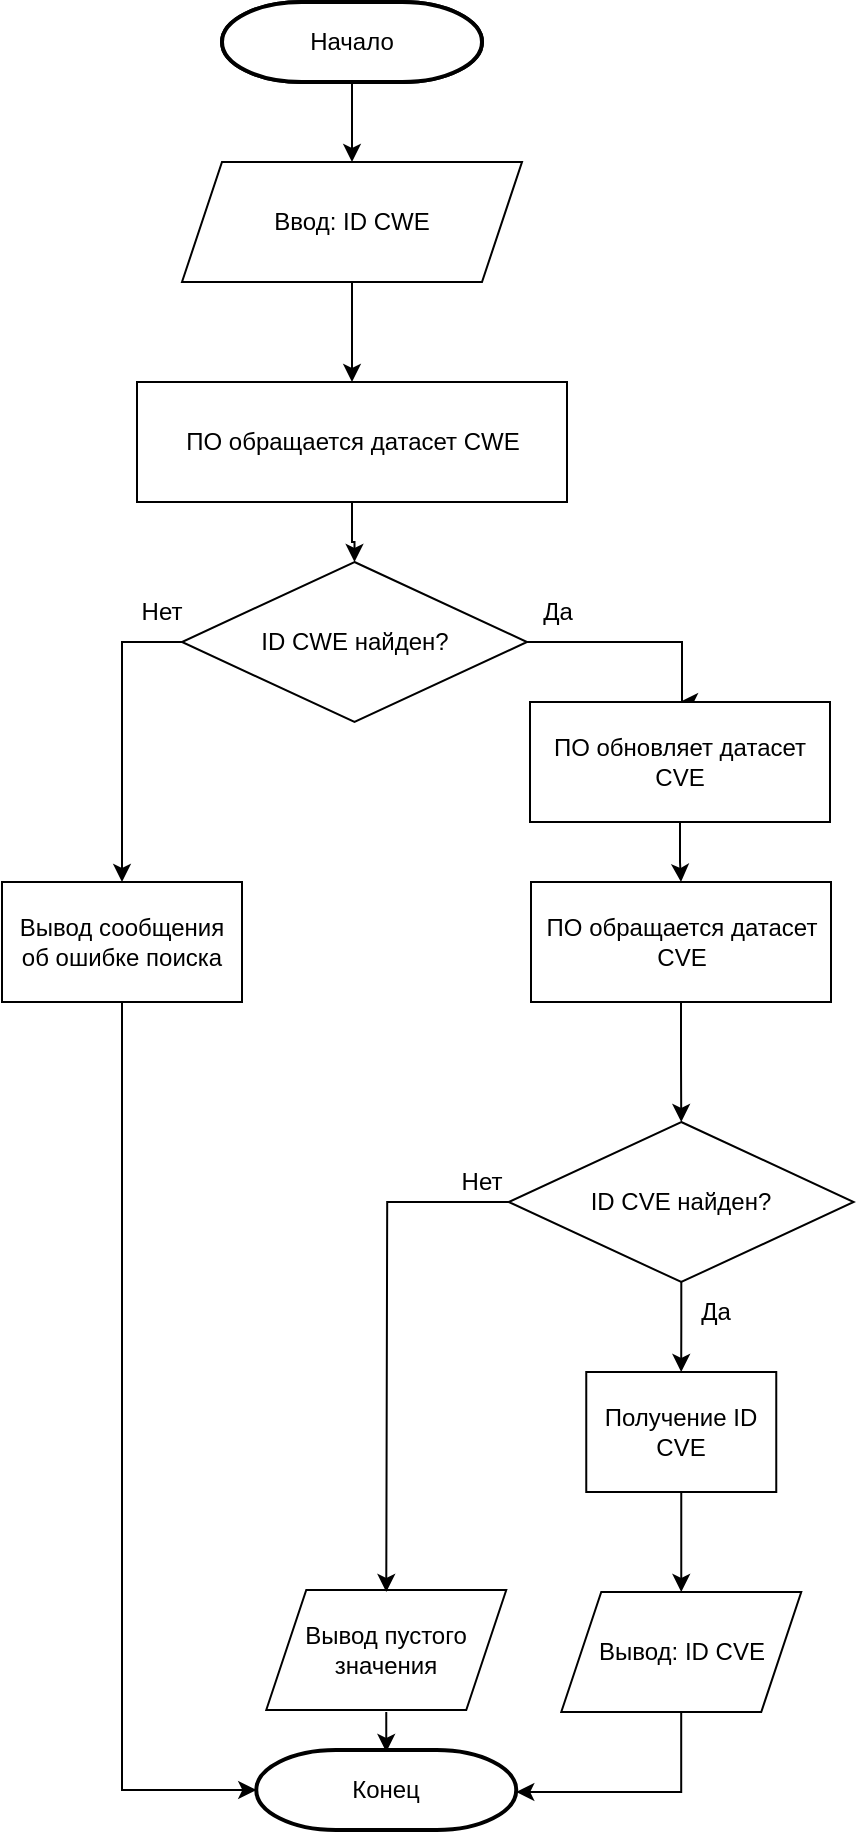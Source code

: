 <mxfile version="25.0.3">
  <diagram name="Страница — 1" id="FZuVYSKQKKseB5JXQPXO">
    <mxGraphModel dx="1290" dy="567" grid="1" gridSize="10" guides="1" tooltips="1" connect="1" arrows="1" fold="1" page="1" pageScale="1" pageWidth="827" pageHeight="1169" math="0" shadow="0">
      <root>
        <mxCell id="0" />
        <mxCell id="1" parent="0" />
        <mxCell id="6BPBLCMizLLzq73NnSz2-1" value="Начало" style="strokeWidth=2;html=1;shape=mxgraph.flowchart.terminator;whiteSpace=wrap;" parent="1" vertex="1">
          <mxGeometry x="360" y="40" width="130" height="40" as="geometry" />
        </mxCell>
        <mxCell id="rngy8vZI5L_hg_P6Utqn-1" value="" style="edgeStyle=orthogonalEdgeStyle;rounded=0;orthogonalLoop=1;jettySize=auto;html=1;" parent="1" source="rngy8vZI5L_hg_P6Utqn-2" target="rngy8vZI5L_hg_P6Utqn-5" edge="1">
          <mxGeometry relative="1" as="geometry" />
        </mxCell>
        <mxCell id="rngy8vZI5L_hg_P6Utqn-2" value="Начало" style="strokeWidth=2;html=1;shape=mxgraph.flowchart.terminator;whiteSpace=wrap;" parent="1" vertex="1">
          <mxGeometry x="360" y="40" width="130" height="40" as="geometry" />
        </mxCell>
        <mxCell id="rngy8vZI5L_hg_P6Utqn-3" value="Конец" style="strokeWidth=2;html=1;shape=mxgraph.flowchart.terminator;whiteSpace=wrap;" parent="1" vertex="1">
          <mxGeometry x="377.13" y="914" width="130" height="40" as="geometry" />
        </mxCell>
        <mxCell id="rngy8vZI5L_hg_P6Utqn-4" value="" style="edgeStyle=orthogonalEdgeStyle;rounded=0;orthogonalLoop=1;jettySize=auto;html=1;" parent="1" source="rngy8vZI5L_hg_P6Utqn-5" target="rngy8vZI5L_hg_P6Utqn-9" edge="1">
          <mxGeometry relative="1" as="geometry" />
        </mxCell>
        <mxCell id="rngy8vZI5L_hg_P6Utqn-5" value="Ввод: ID CWE" style="shape=parallelogram;perimeter=parallelogramPerimeter;whiteSpace=wrap;html=1;fixedSize=1;" parent="1" vertex="1">
          <mxGeometry x="340" y="120" width="170" height="60" as="geometry" />
        </mxCell>
        <mxCell id="rngy8vZI5L_hg_P6Utqn-6" value="" style="edgeStyle=orthogonalEdgeStyle;rounded=0;orthogonalLoop=1;jettySize=auto;html=1;" parent="1" edge="1">
          <mxGeometry relative="1" as="geometry">
            <mxPoint x="442.13" y="895" as="sourcePoint" />
            <mxPoint x="442.13" y="915" as="targetPoint" />
          </mxGeometry>
        </mxCell>
        <mxCell id="rngy8vZI5L_hg_P6Utqn-7" value="Вывод пустого значения" style="shape=parallelogram;perimeter=parallelogramPerimeter;whiteSpace=wrap;html=1;fixedSize=1;" parent="1" vertex="1">
          <mxGeometry x="382.13" y="834" width="120" height="60" as="geometry" />
        </mxCell>
        <mxCell id="rngy8vZI5L_hg_P6Utqn-8" value="" style="edgeStyle=orthogonalEdgeStyle;rounded=0;orthogonalLoop=1;jettySize=auto;html=1;" parent="1" source="rngy8vZI5L_hg_P6Utqn-9" target="rngy8vZI5L_hg_P6Utqn-11" edge="1">
          <mxGeometry relative="1" as="geometry" />
        </mxCell>
        <mxCell id="rngy8vZI5L_hg_P6Utqn-9" value="ПО обращается датасет CWE" style="rounded=0;whiteSpace=wrap;html=1;" parent="1" vertex="1">
          <mxGeometry x="317.5" y="230" width="215" height="60" as="geometry" />
        </mxCell>
        <mxCell id="rngy8vZI5L_hg_P6Utqn-10" style="edgeStyle=orthogonalEdgeStyle;rounded=0;orthogonalLoop=1;jettySize=auto;html=1;exitX=0;exitY=0.5;exitDx=0;exitDy=0;entryX=0.5;entryY=0;entryDx=0;entryDy=0;" parent="1" source="rngy8vZI5L_hg_P6Utqn-11" target="rngy8vZI5L_hg_P6Utqn-12" edge="1">
          <mxGeometry relative="1" as="geometry" />
        </mxCell>
        <mxCell id="rngy8vZI5L_hg_P6Utqn-11" value="ID CWE найден?" style="rhombus;whiteSpace=wrap;html=1;" parent="1" vertex="1">
          <mxGeometry x="340" y="320" width="172.5" height="80" as="geometry" />
        </mxCell>
        <mxCell id="rngy8vZI5L_hg_P6Utqn-12" value="Вывод сообщения об ошибке поиска" style="rounded=0;whiteSpace=wrap;html=1;" parent="1" vertex="1">
          <mxGeometry x="250" y="480" width="120" height="60" as="geometry" />
        </mxCell>
        <mxCell id="rngy8vZI5L_hg_P6Utqn-15" value="" style="edgeStyle=orthogonalEdgeStyle;rounded=0;orthogonalLoop=1;jettySize=auto;html=1;" parent="1" source="rngy8vZI5L_hg_P6Utqn-16" target="rngy8vZI5L_hg_P6Utqn-26" edge="1">
          <mxGeometry relative="1" as="geometry" />
        </mxCell>
        <mxCell id="rngy8vZI5L_hg_P6Utqn-16" value="Получение ID CVE" style="rounded=0;whiteSpace=wrap;html=1;" parent="1" vertex="1">
          <mxGeometry x="542.13" y="725" width="95" height="60" as="geometry" />
        </mxCell>
        <mxCell id="rngy8vZI5L_hg_P6Utqn-17" value="Нет" style="text;html=1;align=center;verticalAlign=middle;whiteSpace=wrap;rounded=0;" parent="1" vertex="1">
          <mxGeometry x="300" y="330" width="60" height="30" as="geometry" />
        </mxCell>
        <mxCell id="rngy8vZI5L_hg_P6Utqn-33" style="edgeStyle=orthogonalEdgeStyle;rounded=0;orthogonalLoop=1;jettySize=auto;html=1;exitX=0.25;exitY=1;exitDx=0;exitDy=0;entryX=0.5;entryY=0;entryDx=0;entryDy=0;" parent="1" source="rngy8vZI5L_hg_P6Utqn-19" target="rngy8vZI5L_hg_P6Utqn-31" edge="1">
          <mxGeometry relative="1" as="geometry">
            <Array as="points">
              <mxPoint x="590" y="360" />
            </Array>
          </mxGeometry>
        </mxCell>
        <mxCell id="rngy8vZI5L_hg_P6Utqn-19" value="Да" style="text;html=1;align=center;verticalAlign=middle;whiteSpace=wrap;rounded=0;" parent="1" vertex="1">
          <mxGeometry x="497.5" y="330" width="60" height="30" as="geometry" />
        </mxCell>
        <mxCell id="rngy8vZI5L_hg_P6Utqn-20" style="edgeStyle=orthogonalEdgeStyle;rounded=0;orthogonalLoop=1;jettySize=auto;html=1;exitX=0.5;exitY=1;exitDx=0;exitDy=0;entryX=0;entryY=0.5;entryDx=0;entryDy=0;entryPerimeter=0;" parent="1" source="rngy8vZI5L_hg_P6Utqn-12" target="rngy8vZI5L_hg_P6Utqn-3" edge="1">
          <mxGeometry relative="1" as="geometry" />
        </mxCell>
        <mxCell id="rngy8vZI5L_hg_P6Utqn-23" value="" style="edgeStyle=orthogonalEdgeStyle;rounded=0;orthogonalLoop=1;jettySize=auto;html=1;" parent="1" source="rngy8vZI5L_hg_P6Utqn-25" target="rngy8vZI5L_hg_P6Utqn-16" edge="1">
          <mxGeometry relative="1" as="geometry" />
        </mxCell>
        <mxCell id="rngy8vZI5L_hg_P6Utqn-24" style="edgeStyle=orthogonalEdgeStyle;rounded=0;orthogonalLoop=1;jettySize=auto;html=1;exitX=0;exitY=0.5;exitDx=0;exitDy=0;entryX=0.5;entryY=0;entryDx=0;entryDy=0;" parent="1" source="rngy8vZI5L_hg_P6Utqn-25" edge="1">
          <mxGeometry relative="1" as="geometry">
            <mxPoint x="442.13" y="835" as="targetPoint" />
          </mxGeometry>
        </mxCell>
        <mxCell id="rngy8vZI5L_hg_P6Utqn-25" value="ID CVE найден?" style="rhombus;whiteSpace=wrap;html=1;" parent="1" vertex="1">
          <mxGeometry x="503.38" y="600" width="172.5" height="80" as="geometry" />
        </mxCell>
        <mxCell id="rngy8vZI5L_hg_P6Utqn-26" value="Вывод: ID CVE" style="shape=parallelogram;perimeter=parallelogramPerimeter;whiteSpace=wrap;html=1;fixedSize=1;" parent="1" vertex="1">
          <mxGeometry x="529.63" y="835" width="120" height="60" as="geometry" />
        </mxCell>
        <mxCell id="rngy8vZI5L_hg_P6Utqn-27" style="edgeStyle=orthogonalEdgeStyle;rounded=0;orthogonalLoop=1;jettySize=auto;html=1;entryX=1;entryY=0.5;entryDx=0;entryDy=0;entryPerimeter=0;" parent="1" source="rngy8vZI5L_hg_P6Utqn-26" edge="1">
          <mxGeometry relative="1" as="geometry">
            <Array as="points">
              <mxPoint x="589.63" y="935" />
            </Array>
            <mxPoint x="507.13" y="935" as="targetPoint" />
          </mxGeometry>
        </mxCell>
        <mxCell id="rngy8vZI5L_hg_P6Utqn-28" value="Да" style="text;html=1;align=center;verticalAlign=middle;whiteSpace=wrap;rounded=0;" parent="1" vertex="1">
          <mxGeometry x="577.13" y="680" width="60" height="30" as="geometry" />
        </mxCell>
        <mxCell id="rngy8vZI5L_hg_P6Utqn-29" value="Нет" style="text;html=1;align=center;verticalAlign=middle;whiteSpace=wrap;rounded=0;" parent="1" vertex="1">
          <mxGeometry x="459.63" y="615" width="60" height="30" as="geometry" />
        </mxCell>
        <mxCell id="3qzs-Gi3IfBeR15vDR0y-4" value="" style="edgeStyle=orthogonalEdgeStyle;rounded=0;orthogonalLoop=1;jettySize=auto;html=1;" parent="1" source="rngy8vZI5L_hg_P6Utqn-31" target="3qzs-Gi3IfBeR15vDR0y-3" edge="1">
          <mxGeometry relative="1" as="geometry" />
        </mxCell>
        <mxCell id="rngy8vZI5L_hg_P6Utqn-31" value="&lt;div&gt;&lt;span style=&quot;background-color: initial;&quot;&gt;ПО обновляет датасет CVE&lt;/span&gt;&lt;br&gt;&lt;/div&gt;" style="rounded=0;whiteSpace=wrap;html=1;" parent="1" vertex="1">
          <mxGeometry x="514" y="390" width="150" height="60" as="geometry" />
        </mxCell>
        <mxCell id="Rh8c-c2ZFyjFXkCMcuwZ-1" style="edgeStyle=orthogonalEdgeStyle;rounded=0;orthogonalLoop=1;jettySize=auto;html=1;exitX=0.5;exitY=1;exitDx=0;exitDy=0;entryX=0.5;entryY=0;entryDx=0;entryDy=0;" edge="1" parent="1" source="3qzs-Gi3IfBeR15vDR0y-3" target="rngy8vZI5L_hg_P6Utqn-25">
          <mxGeometry relative="1" as="geometry" />
        </mxCell>
        <mxCell id="3qzs-Gi3IfBeR15vDR0y-3" value="&lt;div&gt;ПО обращается датасет CVE&lt;br&gt;&lt;/div&gt;" style="rounded=0;whiteSpace=wrap;html=1;" parent="1" vertex="1">
          <mxGeometry x="514.5" y="480" width="150" height="60" as="geometry" />
        </mxCell>
      </root>
    </mxGraphModel>
  </diagram>
</mxfile>
